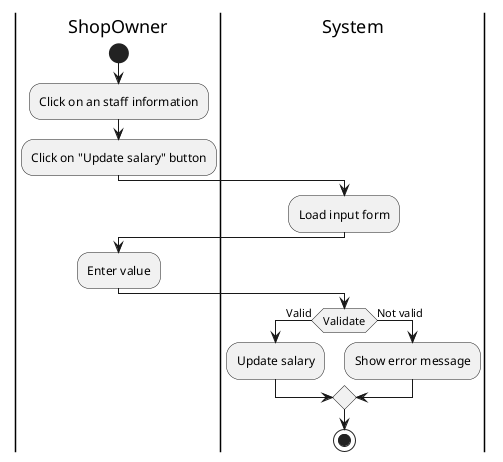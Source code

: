 @startuml
|ShopOwner|
start
:Click on an staff information;
:Click on "Update salary" button;
|System|
:Load input form;
|ShopOwner|
:Enter value;
|System|
if (Validate) then (Valid)
:Update salary;
else (Not valid)
:Show error message;
endif
stop
@enduml